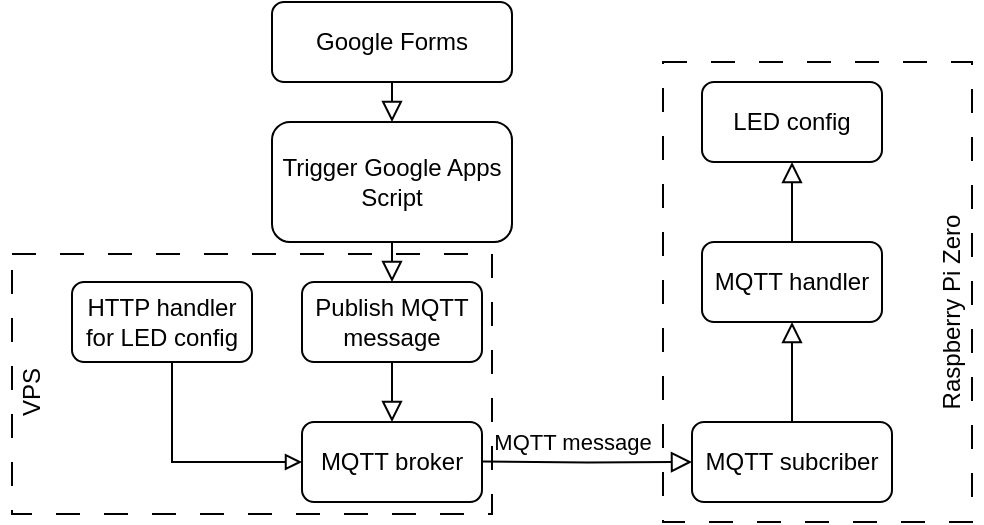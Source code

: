 <mxfile version="20.8.16" type="device"><diagram id="C5RBs43oDa-KdzZeNtuy" name="Page-1"><mxGraphModel dx="627" dy="370" grid="1" gridSize="10" guides="1" tooltips="1" connect="1" arrows="1" fold="1" page="1" pageScale="1" pageWidth="827" pageHeight="1169" math="0" shadow="0"><root><mxCell id="WIyWlLk6GJQsqaUBKTNV-0"/><mxCell id="WIyWlLk6GJQsqaUBKTNV-1" parent="WIyWlLk6GJQsqaUBKTNV-0"/><mxCell id="WIyWlLk6GJQsqaUBKTNV-3" value="Google Forms" style="rounded=1;whiteSpace=wrap;html=1;fontSize=12;glass=0;strokeWidth=1;shadow=0;" parent="WIyWlLk6GJQsqaUBKTNV-1" vertex="1"><mxGeometry x="160" y="80" width="120" height="40" as="geometry"/></mxCell><mxCell id="WIyWlLk6GJQsqaUBKTNV-4" value="" style="rounded=0;html=1;jettySize=auto;orthogonalLoop=1;fontSize=11;endArrow=block;endFill=0;endSize=8;strokeWidth=1;shadow=0;labelBackgroundColor=none;edgeStyle=orthogonalEdgeStyle;exitX=0.5;exitY=1;exitDx=0;exitDy=0;" parent="WIyWlLk6GJQsqaUBKTNV-1" source="WIyWlLk6GJQsqaUBKTNV-3" edge="1"><mxGeometry y="20" relative="1" as="geometry"><mxPoint as="offset"/><mxPoint x="220" y="250" as="sourcePoint"/><mxPoint x="220" y="140" as="targetPoint"/><Array as="points"/></mxGeometry></mxCell><mxCell id="WIyWlLk6GJQsqaUBKTNV-5" value="MQTT message" style="edgeStyle=orthogonalEdgeStyle;rounded=0;html=1;jettySize=auto;orthogonalLoop=1;fontSize=11;endArrow=block;endFill=0;endSize=8;strokeWidth=1;shadow=0;labelBackgroundColor=none;entryX=0;entryY=0.5;entryDx=0;entryDy=0;" parent="WIyWlLk6GJQsqaUBKTNV-1" target="FvLLXt77zD4cfyDqPBYo-12" edge="1"><mxGeometry x="-0.145" y="10" relative="1" as="geometry"><mxPoint as="offset"/><mxPoint x="265" y="309.76" as="sourcePoint"/><mxPoint x="340" y="309.76" as="targetPoint"/></mxGeometry></mxCell><mxCell id="WIyWlLk6GJQsqaUBKTNV-11" value="Publish MQTT message" style="rounded=1;whiteSpace=wrap;html=1;fontSize=12;glass=0;strokeWidth=1;shadow=0;" parent="WIyWlLk6GJQsqaUBKTNV-1" vertex="1"><mxGeometry x="175" y="220" width="90" height="40" as="geometry"/></mxCell><mxCell id="FvLLXt77zD4cfyDqPBYo-0" value="Trigger Google Apps Script" style="rounded=1;whiteSpace=wrap;html=1;" parent="WIyWlLk6GJQsqaUBKTNV-1" vertex="1"><mxGeometry x="160" y="140" width="120" height="60" as="geometry"/></mxCell><mxCell id="FvLLXt77zD4cfyDqPBYo-4" value="" style="rounded=0;html=1;jettySize=auto;orthogonalLoop=1;fontSize=11;endArrow=block;endFill=0;endSize=8;strokeWidth=1;shadow=0;labelBackgroundColor=none;edgeStyle=orthogonalEdgeStyle;" parent="WIyWlLk6GJQsqaUBKTNV-1" target="WIyWlLk6GJQsqaUBKTNV-11" edge="1"><mxGeometry y="20" relative="1" as="geometry"><mxPoint as="offset"/><mxPoint x="220" y="200" as="sourcePoint"/><mxPoint x="230" y="150" as="targetPoint"/><Array as="points"><mxPoint x="220" y="210"/><mxPoint x="220" y="210"/></Array></mxGeometry></mxCell><mxCell id="FvLLXt77zD4cfyDqPBYo-6" value="" style="rounded=0;whiteSpace=wrap;html=1;dashed=1;dashPattern=12 12;fillColor=none;" parent="WIyWlLk6GJQsqaUBKTNV-1" vertex="1"><mxGeometry x="30" y="206" width="240" height="130" as="geometry"/></mxCell><mxCell id="FvLLXt77zD4cfyDqPBYo-7" value="VPS" style="text;html=1;strokeColor=none;fillColor=none;align=center;verticalAlign=middle;whiteSpace=wrap;rounded=0;rotation=-90;" parent="WIyWlLk6GJQsqaUBKTNV-1" vertex="1"><mxGeometry x="-10" y="260" width="100" height="30" as="geometry"/></mxCell><mxCell id="FvLLXt77zD4cfyDqPBYo-10" value="" style="rounded=0;whiteSpace=wrap;html=1;dashed=1;dashPattern=12 12;fillColor=none;" parent="WIyWlLk6GJQsqaUBKTNV-1" vertex="1"><mxGeometry x="355.5" y="110" width="154.5" height="230" as="geometry"/></mxCell><mxCell id="FvLLXt77zD4cfyDqPBYo-11" value="MQTT broker" style="rounded=1;whiteSpace=wrap;html=1;fillColor=none;" parent="WIyWlLk6GJQsqaUBKTNV-1" vertex="1"><mxGeometry x="175" y="290" width="90" height="40" as="geometry"/></mxCell><mxCell id="FvLLXt77zD4cfyDqPBYo-12" value="MQTT subcriber" style="rounded=1;whiteSpace=wrap;html=1;fillColor=none;" parent="WIyWlLk6GJQsqaUBKTNV-1" vertex="1"><mxGeometry x="370" y="290" width="100" height="40" as="geometry"/></mxCell><mxCell id="FvLLXt77zD4cfyDqPBYo-14" value="" style="rounded=0;html=1;jettySize=auto;orthogonalLoop=1;fontSize=11;endArrow=block;endFill=0;endSize=8;strokeWidth=1;shadow=0;labelBackgroundColor=none;edgeStyle=orthogonalEdgeStyle;entryX=0.5;entryY=0;entryDx=0;entryDy=0;" parent="WIyWlLk6GJQsqaUBKTNV-1" target="FvLLXt77zD4cfyDqPBYo-11" edge="1"><mxGeometry y="20" relative="1" as="geometry"><mxPoint as="offset"/><mxPoint x="220" y="260" as="sourcePoint"/><mxPoint x="354" y="150" as="targetPoint"/><Array as="points"/></mxGeometry></mxCell><mxCell id="Qu3FGPo2f74_TQRwb1qb-0" value="MQTT handler" style="rounded=1;whiteSpace=wrap;html=1;" vertex="1" parent="WIyWlLk6GJQsqaUBKTNV-1"><mxGeometry x="375" y="200" width="90" height="40" as="geometry"/></mxCell><mxCell id="Qu3FGPo2f74_TQRwb1qb-2" value="" style="rounded=0;html=1;jettySize=auto;orthogonalLoop=1;fontSize=11;endArrow=block;endFill=0;endSize=8;strokeWidth=1;shadow=0;labelBackgroundColor=none;edgeStyle=orthogonalEdgeStyle;entryX=0.5;entryY=1;entryDx=0;entryDy=0;exitX=0.5;exitY=0;exitDx=0;exitDy=0;" edge="1" parent="WIyWlLk6GJQsqaUBKTNV-1" source="FvLLXt77zD4cfyDqPBYo-12" target="Qu3FGPo2f74_TQRwb1qb-0"><mxGeometry y="20" relative="1" as="geometry"><mxPoint as="offset"/><mxPoint x="405" y="290" as="sourcePoint"/><mxPoint x="480.07" y="310" as="targetPoint"/><Array as="points"/></mxGeometry></mxCell><mxCell id="Qu3FGPo2f74_TQRwb1qb-3" value="LED config" style="rounded=1;whiteSpace=wrap;html=1;" vertex="1" parent="WIyWlLk6GJQsqaUBKTNV-1"><mxGeometry x="375" y="120" width="90" height="40" as="geometry"/></mxCell><mxCell id="Qu3FGPo2f74_TQRwb1qb-4" value="" style="rounded=0;html=1;jettySize=auto;orthogonalLoop=1;fontSize=11;endArrow=block;endFill=0;endSize=8;strokeWidth=1;shadow=0;labelBackgroundColor=none;edgeStyle=orthogonalEdgeStyle;entryX=0.5;entryY=1;entryDx=0;entryDy=0;exitX=0.5;exitY=0;exitDx=0;exitDy=0;" edge="1" parent="WIyWlLk6GJQsqaUBKTNV-1" source="Qu3FGPo2f74_TQRwb1qb-0" target="Qu3FGPo2f74_TQRwb1qb-3"><mxGeometry y="20" relative="1" as="geometry"><mxPoint as="offset"/><mxPoint x="415" y="300" as="sourcePoint"/><mxPoint x="415" y="250" as="targetPoint"/><Array as="points"/></mxGeometry></mxCell><mxCell id="Qu3FGPo2f74_TQRwb1qb-6" style="edgeStyle=orthogonalEdgeStyle;rounded=0;orthogonalLoop=1;jettySize=auto;html=1;entryX=0;entryY=0.5;entryDx=0;entryDy=0;endArrow=block;endFill=0;strokeWidth=1;" edge="1" parent="WIyWlLk6GJQsqaUBKTNV-1" source="Qu3FGPo2f74_TQRwb1qb-5" target="FvLLXt77zD4cfyDqPBYo-11"><mxGeometry relative="1" as="geometry"><Array as="points"><mxPoint x="110" y="310"/></Array></mxGeometry></mxCell><mxCell id="Qu3FGPo2f74_TQRwb1qb-5" value="HTTP handler for LED config" style="rounded=1;whiteSpace=wrap;html=1;fillColor=none;" vertex="1" parent="WIyWlLk6GJQsqaUBKTNV-1"><mxGeometry x="60" y="220" width="90" height="40" as="geometry"/></mxCell><mxCell id="Qu3FGPo2f74_TQRwb1qb-7" value="Raspberry Pi Zero" style="text;html=1;strokeColor=none;fillColor=none;align=center;verticalAlign=middle;whiteSpace=wrap;rounded=0;rotation=-90;" vertex="1" parent="WIyWlLk6GJQsqaUBKTNV-1"><mxGeometry x="450" y="220" width="100" height="30" as="geometry"/></mxCell></root></mxGraphModel></diagram></mxfile>